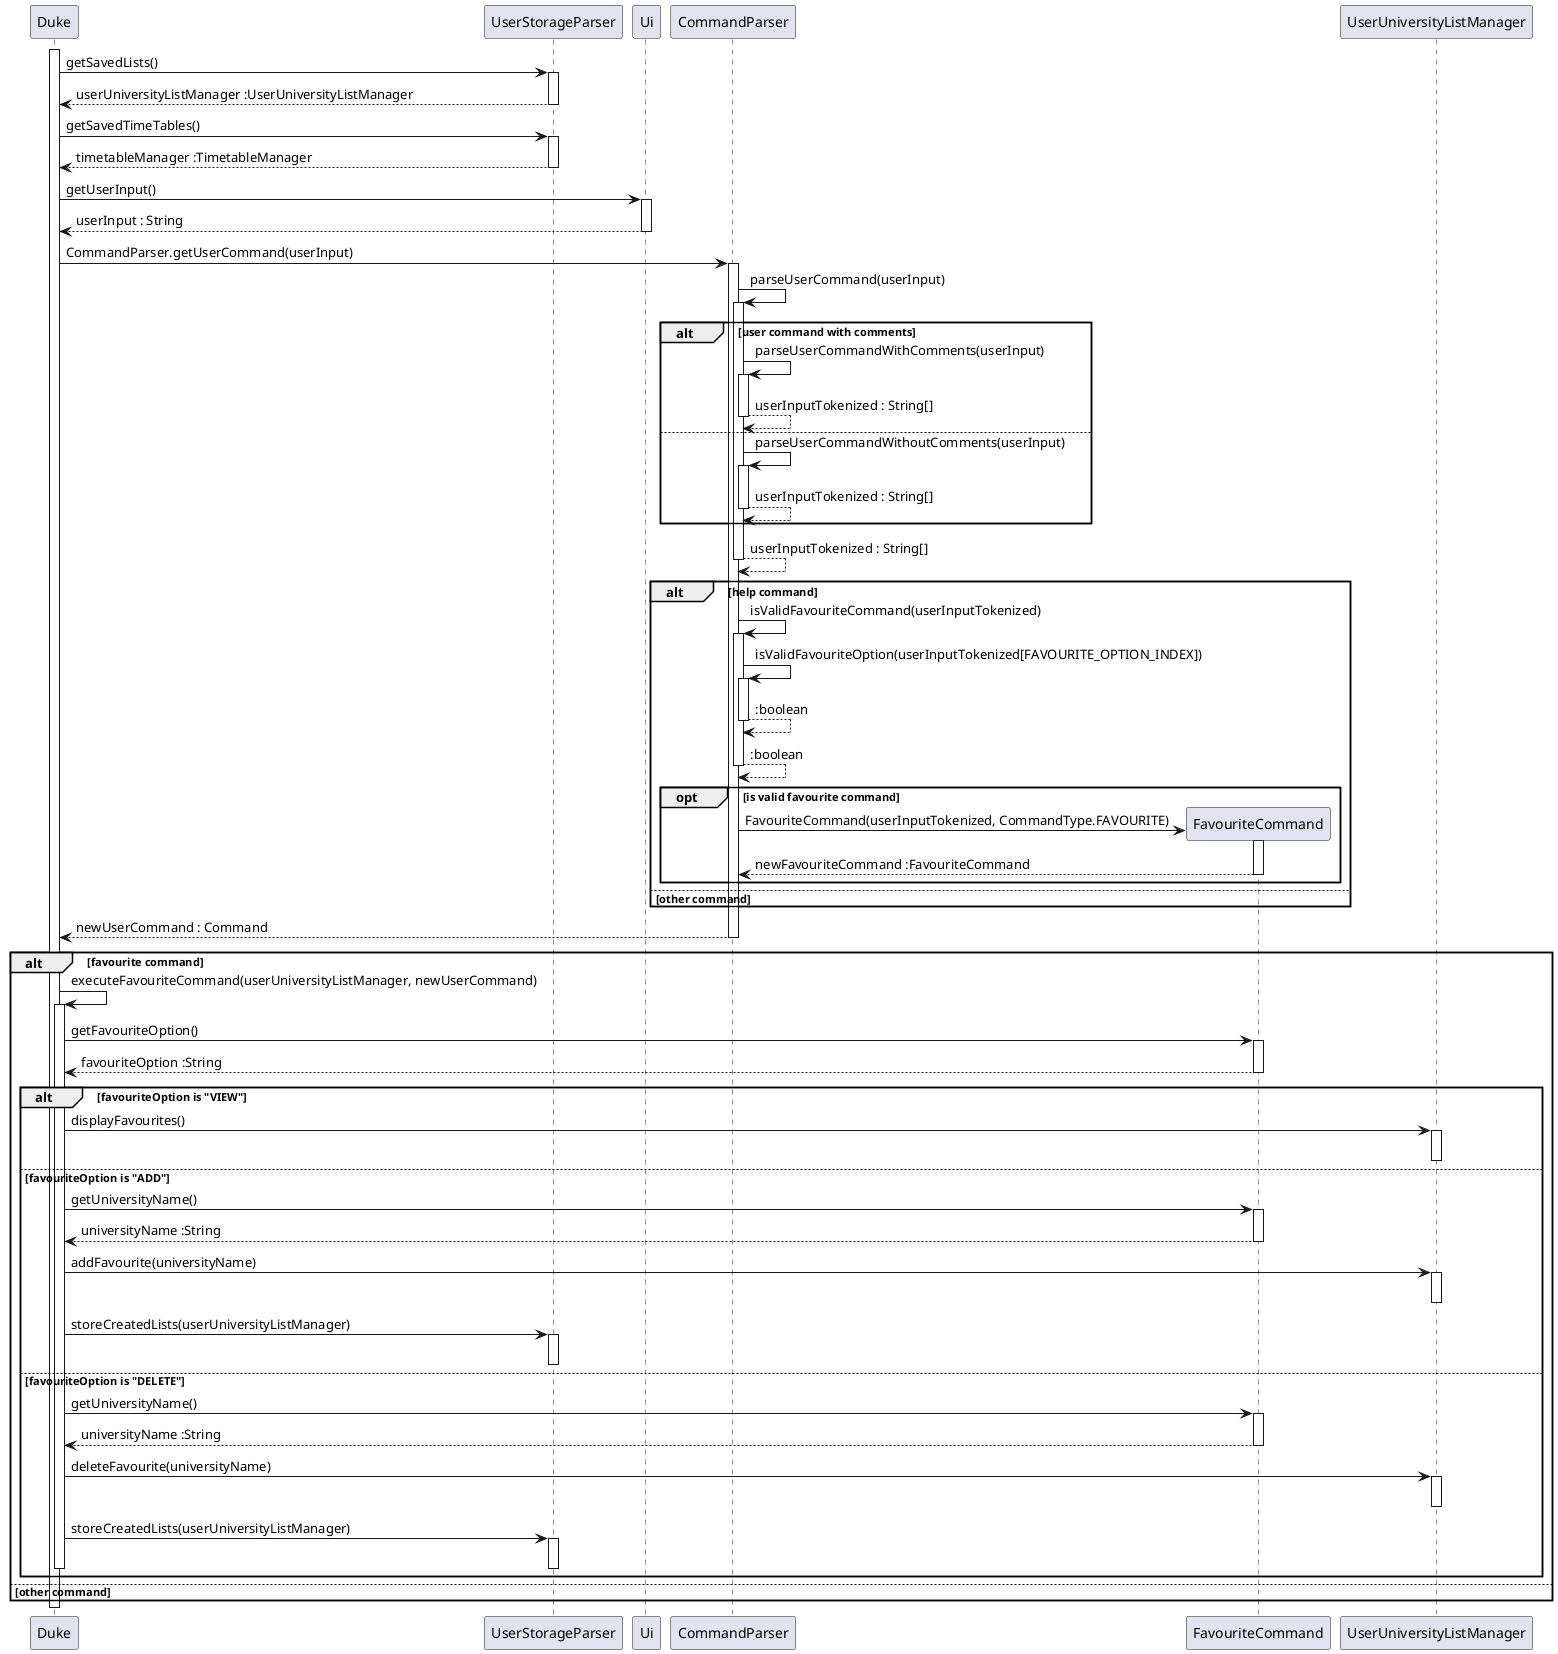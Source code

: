 @startuml

activate Duke

Duke -> UserStorageParser : getSavedLists()
activate UserStorageParser

UserStorageParser --> Duke : userUniversityListManager :UserUniversityListManager
deactivate UserStorageParser

Duke -> UserStorageParser : getSavedTimeTables()
activate UserStorageParser

UserStorageParser --> Duke : timetableManager :TimetableManager
deactivate UserStorageParser

Duke -> Ui : getUserInput()
activate Ui

Ui --> Duke : userInput : String
deactivate Ui

Duke -> CommandParser : CommandParser.getUserCommand(userInput)
activate CommandParser

CommandParser -> CommandParser : parseUserCommand(userInput)
activate CommandParser

alt user command with comments
    CommandParser -> CommandParser : parseUserCommandWithComments(userInput)
    activate CommandParser

    CommandParser --> CommandParser : userInputTokenized : String[]
    deactivate CommandParser

else
    CommandParser -> CommandParser : parseUserCommandWithoutComments(userInput)
    activate CommandParser

    CommandParser --> CommandParser : userInputTokenized : String[]
    deactivate CommandParser 
end

CommandParser --> CommandParser : userInputTokenized : String[]
deactivate CommandParser

alt help command

    CommandParser -> CommandParser : isValidFavouriteCommand(userInputTokenized)
    activate CommandParser

    CommandParser -> CommandParser : isValidFavouriteOption(userInputTokenized[FAVOURITE_OPTION_INDEX])
    activate CommandParser

    CommandParser --> CommandParser : :boolean
    deactivate CommandParser

    CommandParser --> CommandParser : :boolean
    deactivate CommandParser

    opt is valid favourite command

        create FavouriteCommand
        CommandParser -> FavouriteCommand : FavouriteCommand(userInputTokenized, CommandType.FAVOURITE)
        activate FavouriteCommand

        FavouriteCommand --> CommandParser : newFavouriteCommand :FavouriteCommand
        deactivate FavouriteCommand
    end

else other command

end

CommandParser --> Duke : newUserCommand : Command
deactivate CommandParser

alt favourite command

Duke -> Duke : executeFavouriteCommand(userUniversityListManager, newUserCommand)
activate Duke

Duke -> FavouriteCommand : getFavouriteOption()
activate FavouriteCommand

FavouriteCommand --> Duke : favouriteOption :String
deactivate FavouriteCommand

alt favouriteOption is "VIEW"
Duke -> UserUniversityListManager : displayFavourites()
activate UserUniversityListManager

deactivate UserUniversityListManager
else favouriteOption is "ADD"
Duke -> FavouriteCommand : getUniversityName()
activate FavouriteCommand

FavouriteCommand --> Duke : universityName :String
deactivate FavouriteCommand
Duke -> UserUniversityListManager : addFavourite(universityName)
activate UserUniversityListManager

deactivate UserUniversityListManager
Duke -> UserStorageParser : storeCreatedLists(userUniversityListManager)
activate UserStorageParser

deactivate UserStorageParser
else favouriteOption is "DELETE"
Duke -> FavouriteCommand : getUniversityName()
activate FavouriteCommand

FavouriteCommand --> Duke : universityName :String
deactivate FavouriteCommand
Duke -> UserUniversityListManager : deleteFavourite(universityName)
activate UserUniversityListManager

deactivate UserUniversityListManager
Duke -> UserStorageParser : storeCreatedLists(userUniversityListManager)
activate UserStorageParser

deactivate UserStorageParser

deactivate Duke
end
else other command
end
deactivate Duke

@enduml